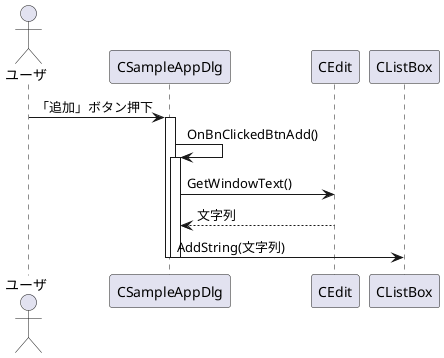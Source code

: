 @startuml
Actor "ユーザ" as user
participant CSampleAppDlg
participant CEdit
participant CListBox
user -> CSampleAppDlg : 「追加」ボタン押下
activate CSampleAppDlg
  CSampleAppDlg -> CSampleAppDlg : OnBnClickedBtnAdd()
  activate CSampleAppDlg
    CSampleAppDlg -> CEdit : GetWindowText()
    CSampleAppDlg <-- CEdit : 文字列
    CSampleAppDlg -> CListBox : AddString(文字列)
  deactivate CSampleAppDlg
deactivate CSampleAppDlg
@enduml
